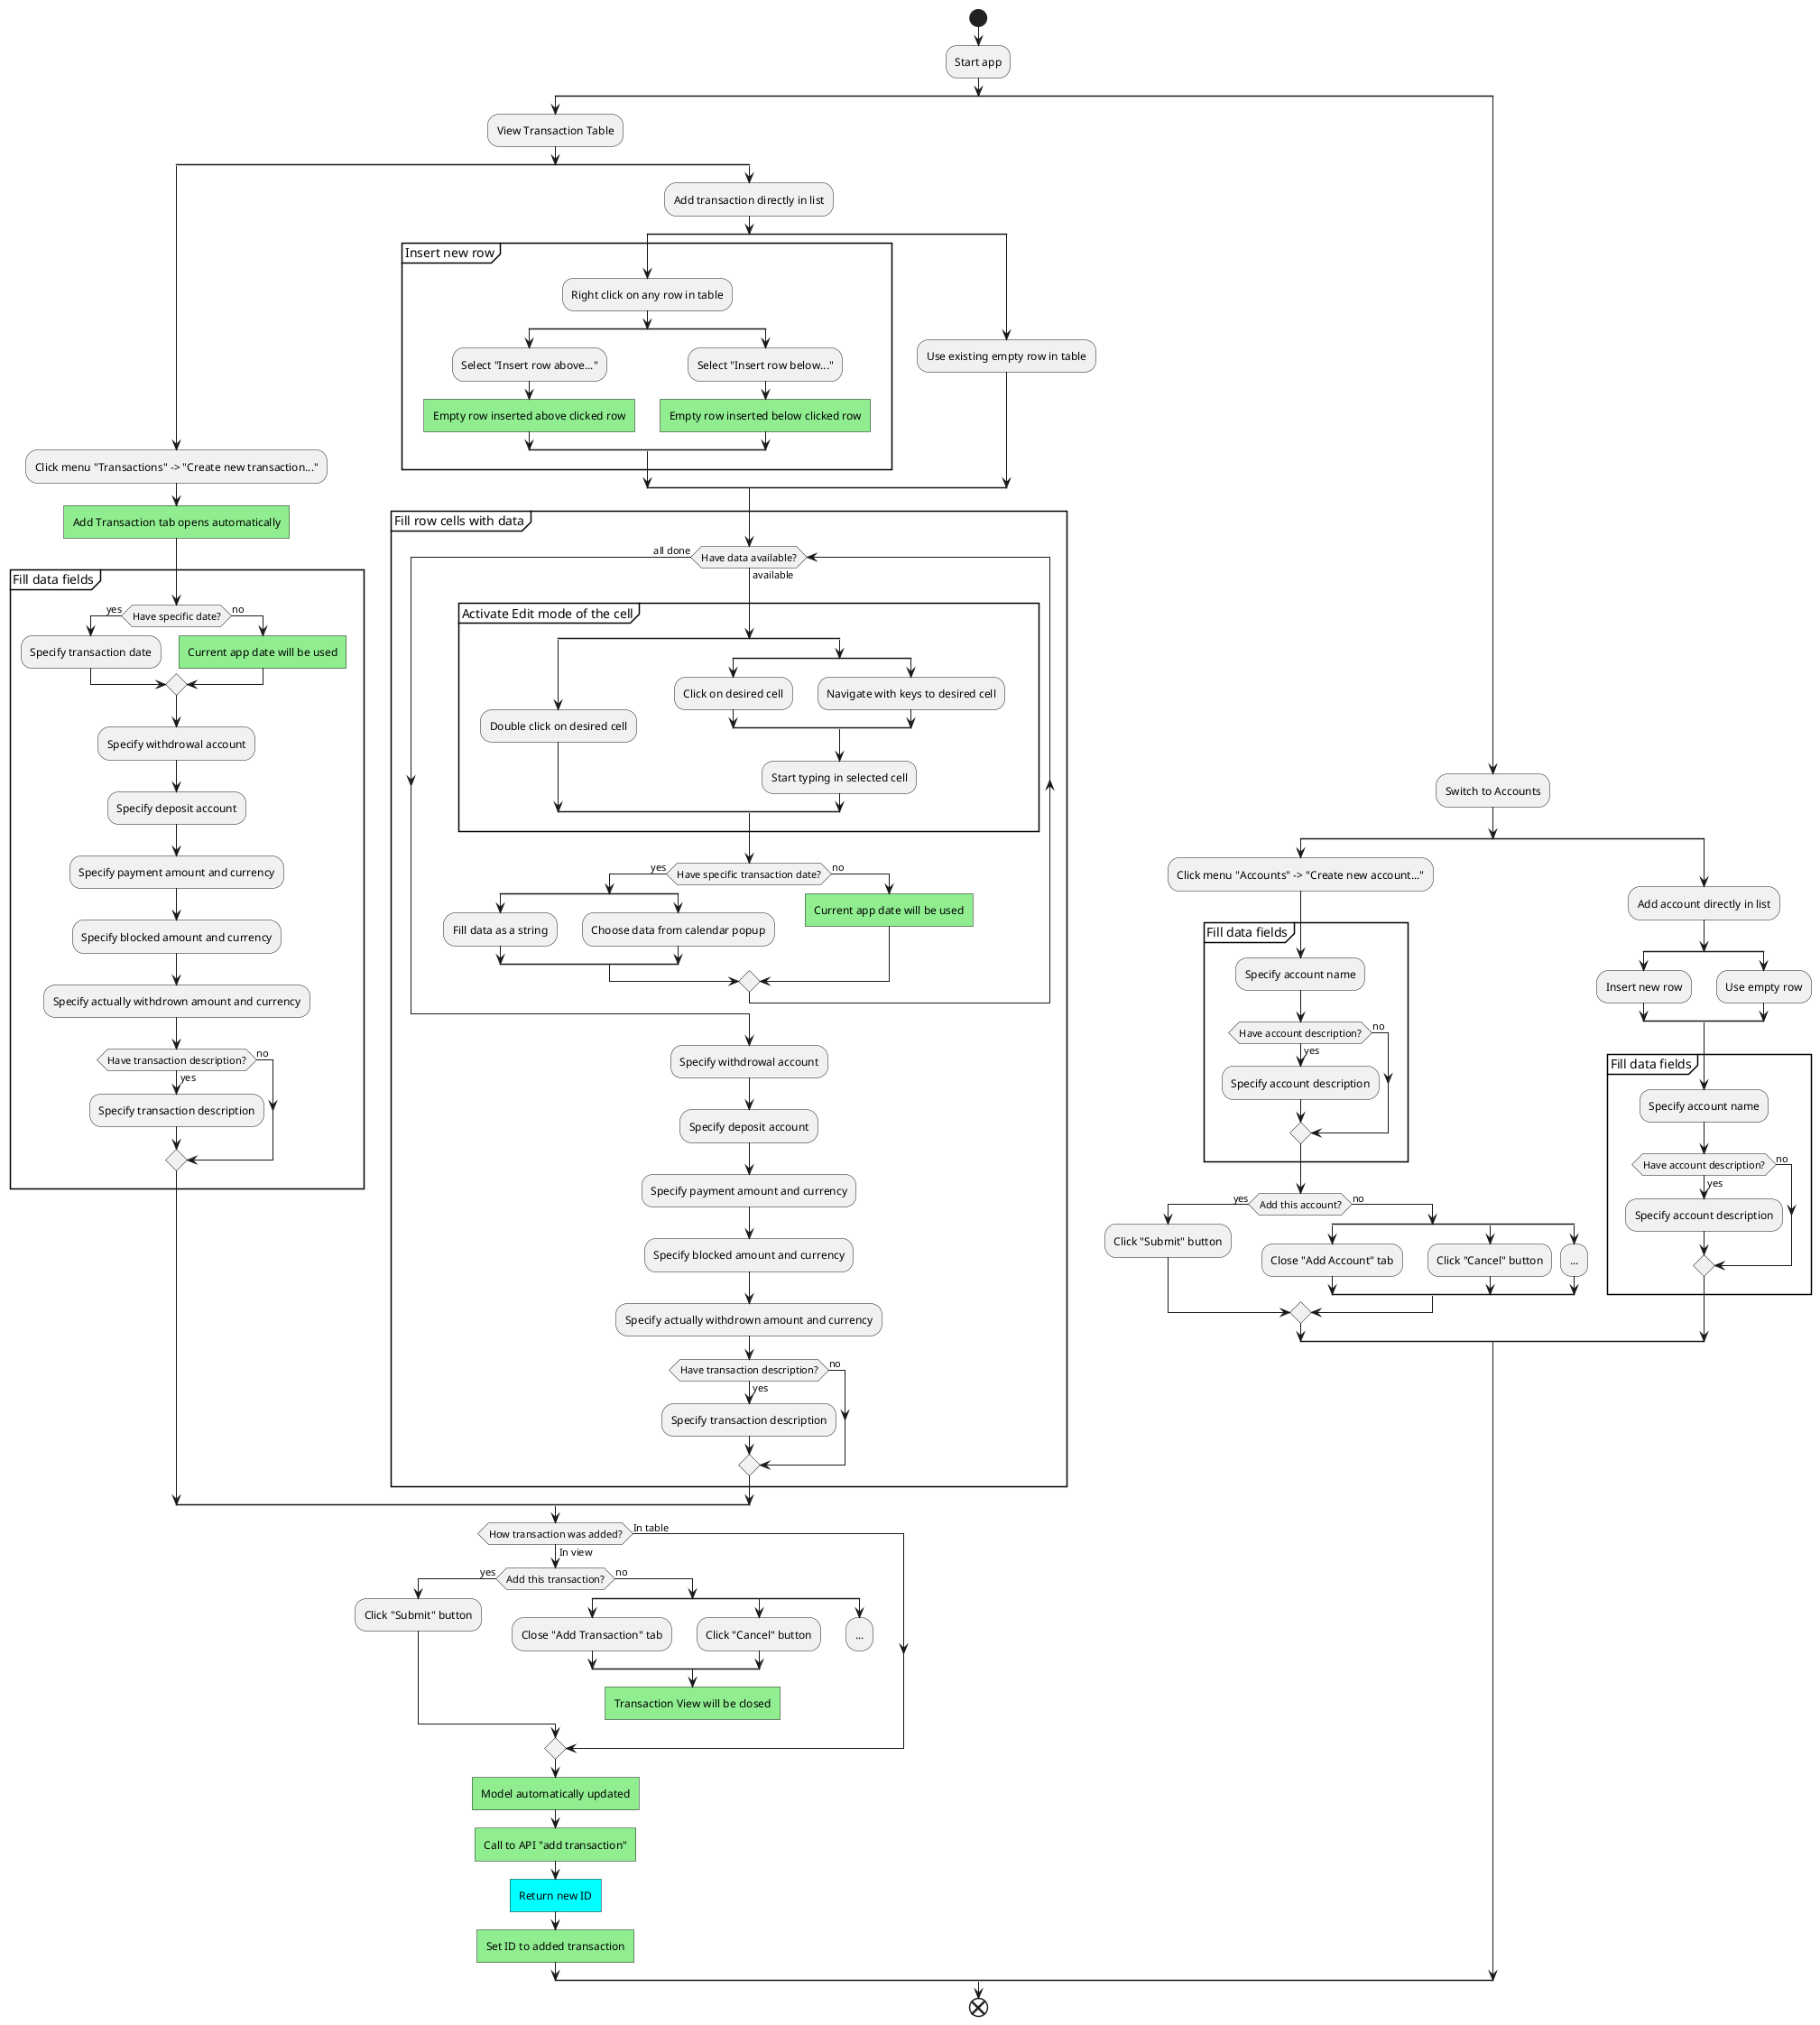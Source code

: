 @startuml
start

:Start app;

'Remain on transaction table'
split
  :View Transaction Table;

  'Create transaction through application menu'
  split
    :Click menu "Transactions" -> "Create new transaction...";
    #lightgreen:Add Transaction tab opens automatically]

    partition "Fill data fields" {
      if (Have specific date?) then (yes)
        :Specify transaction date;
      else (no)
        #lightgreen:Current app date will be used]
      endif

      :Specify withdrowal account;
      :Specify deposit account;
      :Specify payment amount and currency;
      :Specify blocked amount and currency;
      :Specify actually withdrown amount and currency;

      if (Have transaction description?) then (yes)
        :Specify transaction description;
      else (no)
      endif
    }

  'Create transaction in transaction table'
  split again
    :Add transaction directly in list;

    split
      partition "Insert new row" {
        :Right click on any row in table;
        split
          :Select "Insert row above...";
          #lightgreen:Empty row inserted above clicked row]
        split again
          :Select "Insert row below...";
          #lightgreen:Empty row inserted below clicked row]
        end split
      }
    split again
      :Use existing empty row in table;
    end split

    partition "Fill row cells with data" {
      while (Have data available?) is (available)
        partition "Activate Edit mode of the cell" {
          split
            :Double click on desired cell;
          split again
            'navigate to desired cell'
            split
              :Click on desired cell;
            split again
              :Navigate with keys to desired cell;
            end split
            :Start typing in selected cell;
          end split
        }

        if (Have specific transaction date?) then (yes)
          split
            :Fill data as a string;
          split again
            :Choose data from calendar popup;
          end split
        else (no)
          #lightgreen:Current app date will be used]
        endif
      endwhile (all done)

      :Specify withdrowal account;
      :Specify deposit account;
      :Specify payment amount and currency;
      :Specify blocked amount and currency;
      :Specify actually withdrown amount and currency;

      if (Have transaction description?) then (yes)
        :Specify transaction description;
      else (no)
      endif
    }

  end split

  if (How transaction was added?) then (In view)
    if (Add this transaction?) then (yes)
      :Click "Submit" button;
    else (no)
      split
        :Close "Add Transaction" tab;
      split again
        :Click "Cancel" button;
      split again
        :...;
        detach
      end split
      #lightgreen:Transaction View will be closed]
      detach
    endif
  else (In table)
  endif

  #lightgreen:Model automatically updated]
  #lightgreen:Call to API "add transaction"]
  #cyan:Return new ID]
  #lightgreen:Set ID to added transaction]

'Switch to Accounts table'
split again
  :Switch to Accounts;

  'Create account through application menu'
  split
    :Click menu "Accounts" -> "Create new account...";

    partition "Fill data fields" {
      :Specify account name;

      if (Have account description?) then (yes)
        :Specify account description;
      else (no)
      endif
    }

    if (Add this account?) then (yes)
      :Click "Submit" button;
    else (no)
      split
        :Close "Add Account" tab;
      split again
        :Click "Cancel" button;
      split again
        :...;
      end split
    endif

  'Create account in account table'
  split again
    :Add account directly in list;

    split
      :Insert new row;
    split again
      :Use empty row;
    end split

    partition "Fill data fields" {
      :Specify account name;

      if (Have account description?) then (yes)
        :Specify account description;
      else (no)
      endif
    }

  end split

end split

end
@enduml
